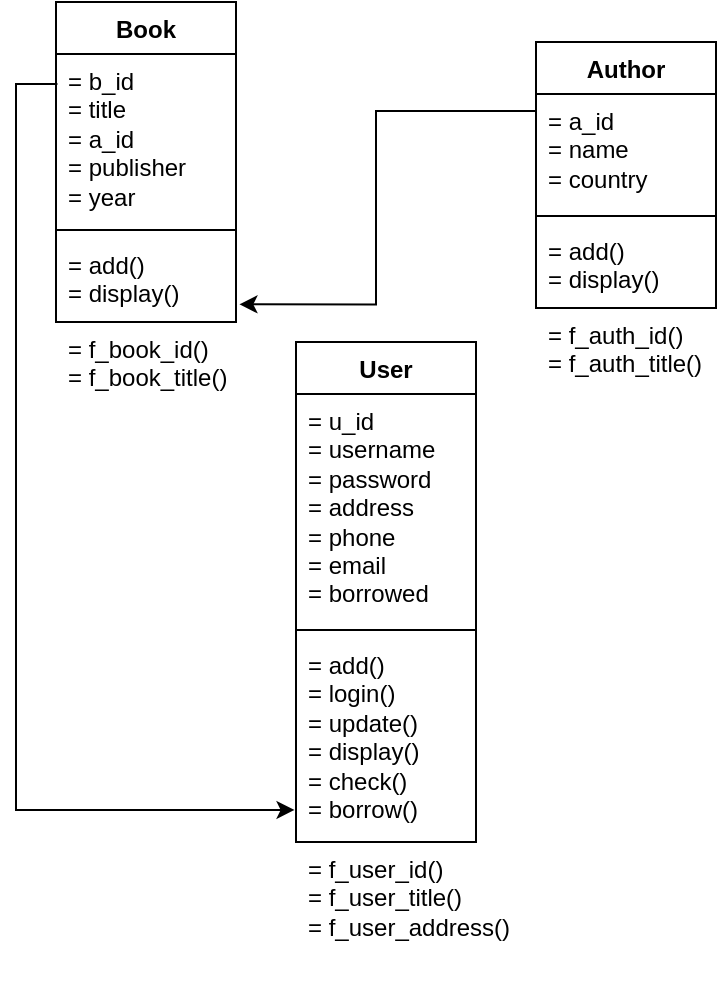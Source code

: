 <mxfile version="28.2.5">
  <diagram name="Page-1" id="ssArnIt-zwZWOKwKfSID">
    <mxGraphModel dx="1188" dy="619" grid="0" gridSize="10" guides="1" tooltips="1" connect="1" arrows="1" fold="1" page="1" pageScale="1" pageWidth="850" pageHeight="1100" math="0" shadow="0">
      <root>
        <mxCell id="0" />
        <mxCell id="1" parent="0" />
        <mxCell id="fcqBhKU1dLjZBf0Ov1b0-1" value="Book" style="swimlane;fontStyle=1;align=center;verticalAlign=top;childLayout=stackLayout;horizontal=1;startSize=26;horizontalStack=0;resizeParent=1;resizeParentMax=0;resizeLast=0;collapsible=1;marginBottom=0;whiteSpace=wrap;html=1;" parent="1" vertex="1">
          <mxGeometry x="200" y="120" width="90" height="160" as="geometry" />
        </mxCell>
        <mxCell id="fcqBhKU1dLjZBf0Ov1b0-2" value="= b_id&lt;div&gt;= title&lt;/div&gt;&lt;div&gt;= a_id&lt;/div&gt;&lt;div&gt;= publisher&lt;/div&gt;&lt;div&gt;= year&lt;/div&gt;" style="text;strokeColor=none;fillColor=none;align=left;verticalAlign=top;spacingLeft=4;spacingRight=4;overflow=hidden;rotatable=0;points=[[0,0.5],[1,0.5]];portConstraint=eastwest;whiteSpace=wrap;html=1;" parent="fcqBhKU1dLjZBf0Ov1b0-1" vertex="1">
          <mxGeometry y="26" width="90" height="84" as="geometry" />
        </mxCell>
        <mxCell id="fcqBhKU1dLjZBf0Ov1b0-3" value="" style="line;strokeWidth=1;fillColor=none;align=left;verticalAlign=middle;spacingTop=-1;spacingLeft=3;spacingRight=3;rotatable=0;labelPosition=right;points=[];portConstraint=eastwest;strokeColor=inherit;" parent="fcqBhKU1dLjZBf0Ov1b0-1" vertex="1">
          <mxGeometry y="110" width="90" height="8" as="geometry" />
        </mxCell>
        <mxCell id="fcqBhKU1dLjZBf0Ov1b0-4" value="&lt;div&gt;= add()&lt;/div&gt;&lt;div&gt;&lt;span style=&quot;background-color: transparent; color: light-dark(rgb(0, 0, 0), rgb(255, 255, 255));&quot;&gt;= display()&lt;br&gt;&lt;/span&gt;&lt;/div&gt;" style="text;strokeColor=none;fillColor=none;align=left;verticalAlign=top;spacingLeft=4;spacingRight=4;overflow=hidden;rotatable=0;points=[[0,0.5],[1,0.5]];portConstraint=eastwest;whiteSpace=wrap;html=1;" parent="fcqBhKU1dLjZBf0Ov1b0-1" vertex="1">
          <mxGeometry y="118" width="90" height="42" as="geometry" />
        </mxCell>
        <mxCell id="fcqBhKU1dLjZBf0Ov1b0-5" value="Author" style="swimlane;fontStyle=1;align=center;verticalAlign=top;childLayout=stackLayout;horizontal=1;startSize=26;horizontalStack=0;resizeParent=1;resizeParentMax=0;resizeLast=0;collapsible=1;marginBottom=0;whiteSpace=wrap;html=1;" parent="1" vertex="1">
          <mxGeometry x="440" y="140" width="90" height="133" as="geometry" />
        </mxCell>
        <mxCell id="fcqBhKU1dLjZBf0Ov1b0-6" value="= a_id&lt;br&gt;&lt;div&gt;= name&lt;/div&gt;&lt;div&gt;&lt;span style=&quot;background-color: transparent; color: light-dark(rgb(0, 0, 0), rgb(255, 255, 255));&quot;&gt;= country&lt;/span&gt;&lt;/div&gt;" style="text;strokeColor=none;fillColor=none;align=left;verticalAlign=top;spacingLeft=4;spacingRight=4;overflow=hidden;rotatable=0;points=[[0,0.5],[1,0.5]];portConstraint=eastwest;whiteSpace=wrap;html=1;" parent="fcqBhKU1dLjZBf0Ov1b0-5" vertex="1">
          <mxGeometry y="26" width="90" height="57" as="geometry" />
        </mxCell>
        <mxCell id="fcqBhKU1dLjZBf0Ov1b0-7" value="" style="line;strokeWidth=1;fillColor=none;align=left;verticalAlign=middle;spacingTop=-1;spacingLeft=3;spacingRight=3;rotatable=0;labelPosition=right;points=[];portConstraint=eastwest;strokeColor=inherit;" parent="fcqBhKU1dLjZBf0Ov1b0-5" vertex="1">
          <mxGeometry y="83" width="90" height="8" as="geometry" />
        </mxCell>
        <mxCell id="fcqBhKU1dLjZBf0Ov1b0-8" value="= add()&lt;div&gt;&lt;span style=&quot;background-color: transparent; color: light-dark(rgb(0, 0, 0), rgb(255, 255, 255));&quot;&gt;= display()&lt;/span&gt;&lt;/div&gt;" style="text;strokeColor=none;fillColor=none;align=left;verticalAlign=top;spacingLeft=4;spacingRight=4;overflow=hidden;rotatable=0;points=[[0,0.5],[1,0.5]];portConstraint=eastwest;whiteSpace=wrap;html=1;" parent="fcqBhKU1dLjZBf0Ov1b0-5" vertex="1">
          <mxGeometry y="91" width="90" height="42" as="geometry" />
        </mxCell>
        <mxCell id="fcqBhKU1dLjZBf0Ov1b0-9" value="User" style="swimlane;fontStyle=1;align=center;verticalAlign=top;childLayout=stackLayout;horizontal=1;startSize=26;horizontalStack=0;resizeParent=1;resizeParentMax=0;resizeLast=0;collapsible=1;marginBottom=0;whiteSpace=wrap;html=1;" parent="1" vertex="1">
          <mxGeometry x="320" y="290" width="90" height="250" as="geometry" />
        </mxCell>
        <mxCell id="fcqBhKU1dLjZBf0Ov1b0-10" value="= u_id&lt;div&gt;= username&lt;/div&gt;&lt;div&gt;= password&lt;/div&gt;&lt;div&gt;= address&lt;/div&gt;&lt;div&gt;= phone&lt;/div&gt;&lt;div&gt;= email&lt;/div&gt;&lt;div&gt;= borrowed&lt;/div&gt;" style="text;strokeColor=none;fillColor=none;align=left;verticalAlign=top;spacingLeft=4;spacingRight=4;overflow=hidden;rotatable=0;points=[[0,0.5],[1,0.5]];portConstraint=eastwest;whiteSpace=wrap;html=1;" parent="fcqBhKU1dLjZBf0Ov1b0-9" vertex="1">
          <mxGeometry y="26" width="90" height="114" as="geometry" />
        </mxCell>
        <mxCell id="fcqBhKU1dLjZBf0Ov1b0-11" value="" style="line;strokeWidth=1;fillColor=none;align=left;verticalAlign=middle;spacingTop=-1;spacingLeft=3;spacingRight=3;rotatable=0;labelPosition=right;points=[];portConstraint=eastwest;strokeColor=inherit;" parent="fcqBhKU1dLjZBf0Ov1b0-9" vertex="1">
          <mxGeometry y="140" width="90" height="8" as="geometry" />
        </mxCell>
        <mxCell id="fcqBhKU1dLjZBf0Ov1b0-12" value="= add()&lt;div&gt;= login()&lt;/div&gt;&lt;div&gt;= update()&lt;/div&gt;&lt;div&gt;= display()&lt;/div&gt;&lt;div&gt;= check()&lt;/div&gt;&lt;div&gt;= borrow()&lt;/div&gt;" style="text;strokeColor=none;fillColor=none;align=left;verticalAlign=top;spacingLeft=4;spacingRight=4;overflow=hidden;rotatable=0;points=[[0,0.5],[1,0.5]];portConstraint=eastwest;whiteSpace=wrap;html=1;" parent="fcqBhKU1dLjZBf0Ov1b0-9" vertex="1">
          <mxGeometry y="148" width="90" height="102" as="geometry" />
        </mxCell>
        <mxCell id="fcqBhKU1dLjZBf0Ov1b0-13" style="edgeStyle=orthogonalEdgeStyle;rounded=0;orthogonalLoop=1;jettySize=auto;html=1;exitX=0;exitY=0.149;exitDx=0;exitDy=0;exitPerimeter=0;entryX=1.019;entryY=0.79;entryDx=0;entryDy=0;entryPerimeter=0;" parent="1" source="fcqBhKU1dLjZBf0Ov1b0-6" target="fcqBhKU1dLjZBf0Ov1b0-4" edge="1">
          <mxGeometry relative="1" as="geometry">
            <mxPoint x="360" y="220" as="targetPoint" />
            <Array as="points">
              <mxPoint x="360" y="175" />
              <mxPoint x="360" y="271" />
            </Array>
          </mxGeometry>
        </mxCell>
        <mxCell id="fcqBhKU1dLjZBf0Ov1b0-14" style="edgeStyle=orthogonalEdgeStyle;rounded=0;orthogonalLoop=1;jettySize=auto;html=1;exitX=-0.008;exitY=0.843;exitDx=0;exitDy=0;entryX=0.008;entryY=0.179;entryDx=0;entryDy=0;entryPerimeter=0;exitPerimeter=0;startArrow=classic;startFill=1;endArrow=none;endFill=0;" parent="1" source="fcqBhKU1dLjZBf0Ov1b0-12" target="fcqBhKU1dLjZBf0Ov1b0-2" edge="1">
          <mxGeometry relative="1" as="geometry" />
        </mxCell>
        <mxCell id="fcqBhKU1dLjZBf0Ov1b0-19" value="= f_book_id()&lt;div&gt;= f_book_title()&lt;/div&gt;" style="text;strokeColor=none;fillColor=none;align=left;verticalAlign=top;spacingLeft=4;spacingRight=4;overflow=hidden;rotatable=0;points=[[0,0.5],[1,0.5]];portConstraint=eastwest;whiteSpace=wrap;html=1;" parent="1" vertex="1">
          <mxGeometry x="200" y="280" width="90" height="40" as="geometry" />
        </mxCell>
        <mxCell id="fcqBhKU1dLjZBf0Ov1b0-20" value="= f_auth_id()&lt;div&gt;= f_auth_title()&lt;/div&gt;" style="text;strokeColor=none;fillColor=none;align=left;verticalAlign=top;spacingLeft=4;spacingRight=4;overflow=hidden;rotatable=0;points=[[0,0.5],[1,0.5]];portConstraint=eastwest;whiteSpace=wrap;html=1;" parent="1" vertex="1">
          <mxGeometry x="440" y="273" width="90" height="40" as="geometry" />
        </mxCell>
        <mxCell id="fcqBhKU1dLjZBf0Ov1b0-21" value="= f_user_id()&lt;div&gt;= f_user_title()&lt;/div&gt;&lt;div&gt;= f_user_address()&lt;/div&gt;" style="text;strokeColor=none;fillColor=none;align=left;verticalAlign=top;spacingLeft=4;spacingRight=4;overflow=hidden;rotatable=0;points=[[0,0.5],[1,0.5]];portConstraint=eastwest;whiteSpace=wrap;html=1;" parent="1" vertex="1">
          <mxGeometry x="320" y="540" width="120" height="70" as="geometry" />
        </mxCell>
      </root>
    </mxGraphModel>
  </diagram>
</mxfile>
